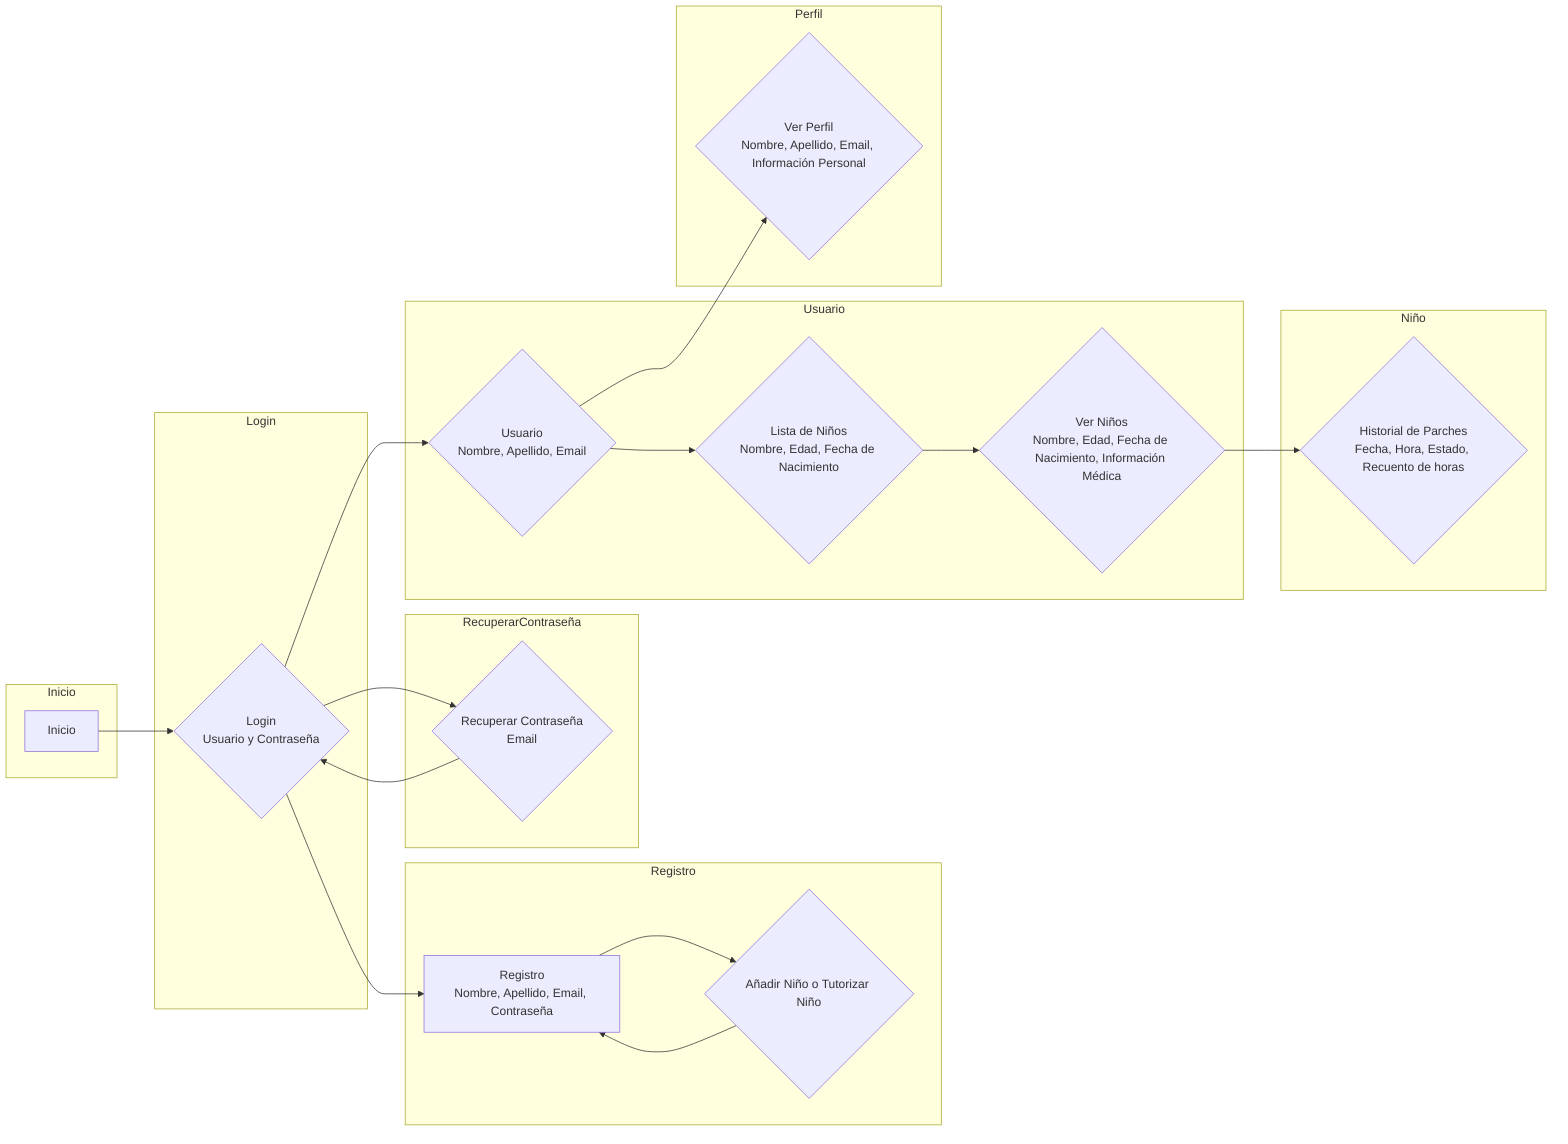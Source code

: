 graph LR
    subgraph Inicio
        A[Inicio]
    end
    subgraph Login
        B{Login<br>Usuario y Contraseña}
    end
    subgraph Registro
        C[Registro<br>Nombre, Apellido, Email, Contraseña]
        E{Añadir Niño o Tutorizar Niño}
    end
    subgraph RecuperarContraseña
        F{Recuperar Contraseña<br>Email}
    end
    subgraph Usuario
        G{Usuario<br>Nombre, Apellido, Email}
        H{Lista de Niños<br>Nombre, Edad, Fecha de Nacimiento}
        I{Ver Niños<br>Nombre, Edad, Fecha de Nacimiento, Información Médica}
    end
    subgraph Perfil
        J{Ver Perfil<br>Nombre, Apellido, Email, Información Personal}
    end
    subgraph Niño
        K{Historial de Parches<br>Fecha, Hora, Estado, Recuento de horas}
    end

    A --> B
    B --> C
    C --> E
    E --> C
    B --> F
    F --> B
    B --> G
    G --> J
    G --> H
    H --> I
    I --> K